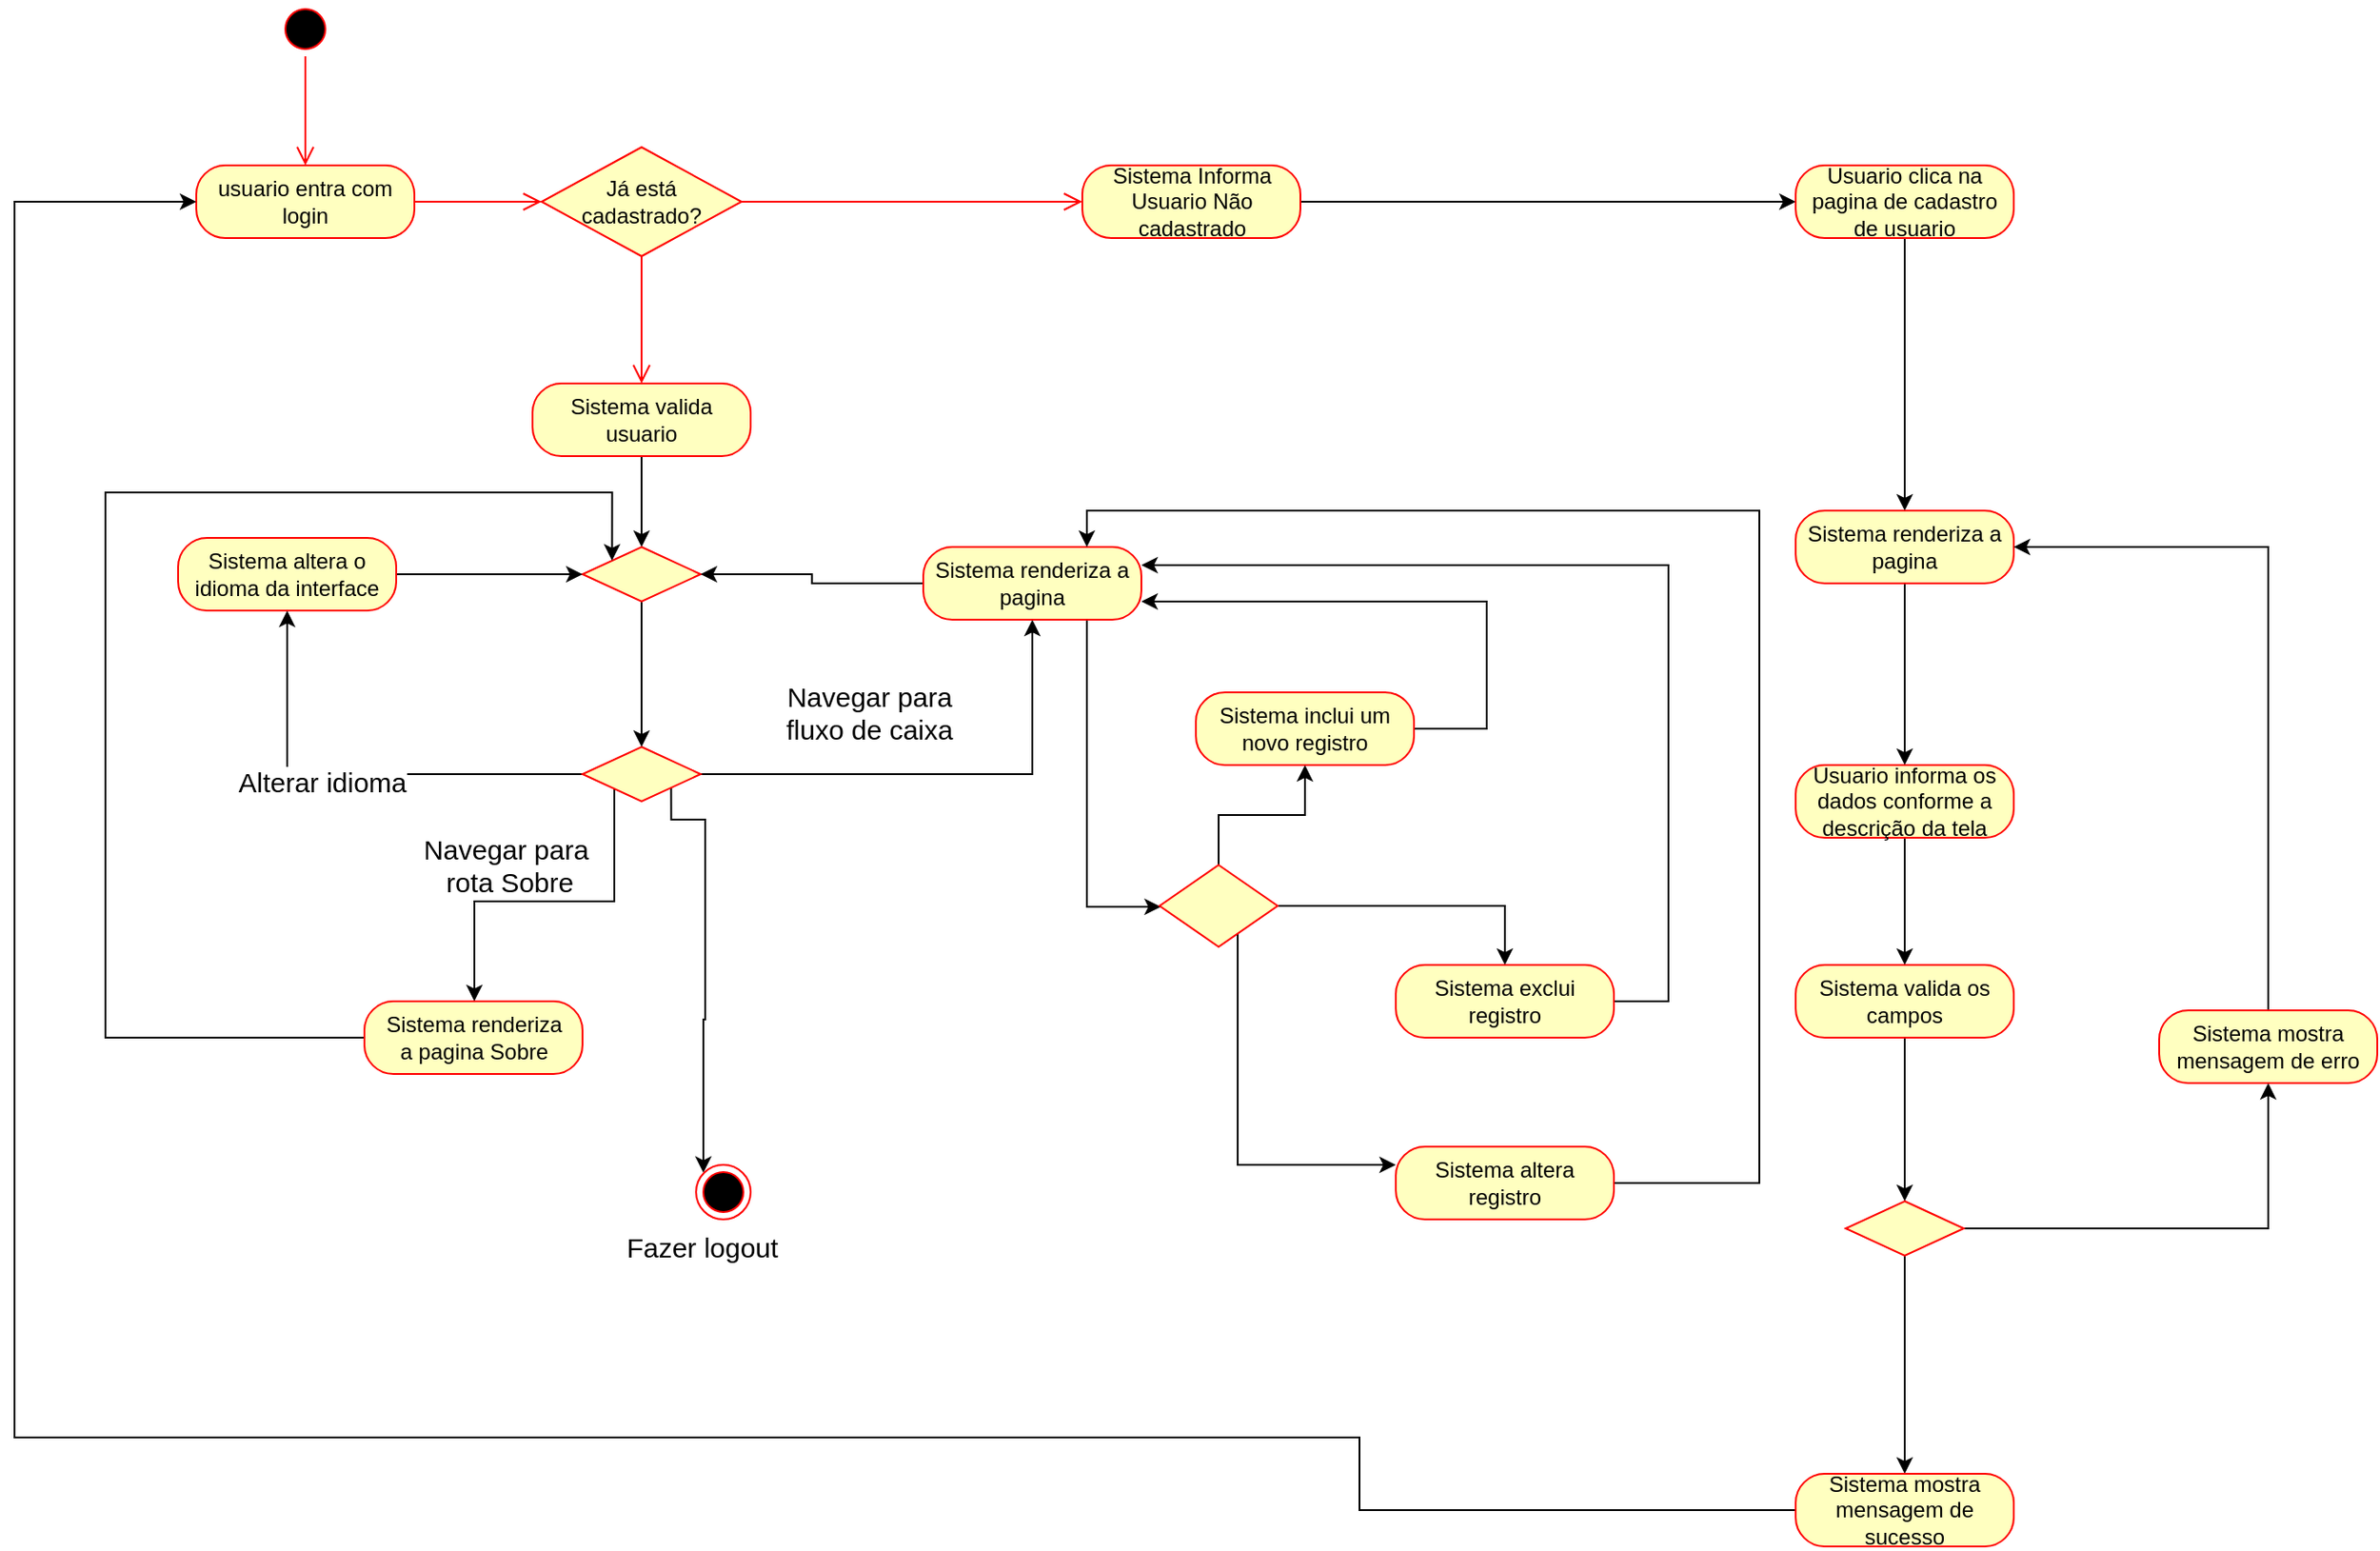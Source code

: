 <mxfile version="13.1.9" type="device"><diagram id="zLOjR-EaI9ptOkvobquv" name="Page-1"><mxGraphModel dx="1760" dy="2475" grid="1" gridSize="10" guides="1" tooltips="1" connect="1" arrows="1" fold="1" page="1" pageScale="1" pageWidth="827" pageHeight="1169" math="0" shadow="0"><root><mxCell id="0"/><mxCell id="1" parent="0"/><mxCell id="p4wX7MwOOOUu9stoHTjA-1" value="" style="ellipse;html=1;shape=startState;fillColor=#000000;strokeColor=#ff0000;" vertex="1" parent="1"><mxGeometry x="295" y="110" width="30" height="30" as="geometry"/></mxCell><mxCell id="p4wX7MwOOOUu9stoHTjA-2" value="" style="edgeStyle=orthogonalEdgeStyle;html=1;verticalAlign=bottom;endArrow=open;endSize=8;strokeColor=#ff0000;entryX=0.5;entryY=0;entryDx=0;entryDy=0;" edge="1" source="p4wX7MwOOOUu9stoHTjA-1" parent="1" target="p4wX7MwOOOUu9stoHTjA-3"><mxGeometry relative="1" as="geometry"><mxPoint x="395" y="320" as="targetPoint"/></mxGeometry></mxCell><mxCell id="p4wX7MwOOOUu9stoHTjA-3" value="usuario entra com login" style="rounded=1;whiteSpace=wrap;html=1;arcSize=40;fontColor=#000000;fillColor=#ffffc0;strokeColor=#ff0000;" vertex="1" parent="1"><mxGeometry x="250" y="200" width="120" height="40" as="geometry"/></mxCell><mxCell id="p4wX7MwOOOUu9stoHTjA-4" value="" style="edgeStyle=orthogonalEdgeStyle;html=1;verticalAlign=bottom;endArrow=open;endSize=8;strokeColor=#ff0000;" edge="1" source="p4wX7MwOOOUu9stoHTjA-3" parent="1" target="p4wX7MwOOOUu9stoHTjA-5"><mxGeometry relative="1" as="geometry"><mxPoint x="400" y="440" as="targetPoint"/></mxGeometry></mxCell><mxCell id="p4wX7MwOOOUu9stoHTjA-5" value="Já está cadastrado?" style="rhombus;whiteSpace=wrap;html=1;fillColor=#ffffc0;strokeColor=#ff0000;" vertex="1" parent="1"><mxGeometry x="440" y="190" width="110" height="60" as="geometry"/></mxCell><mxCell id="p4wX7MwOOOUu9stoHTjA-6" value="" style="edgeStyle=orthogonalEdgeStyle;html=1;align=left;verticalAlign=bottom;endArrow=open;endSize=8;strokeColor=#ff0000;entryX=0;entryY=0.5;entryDx=0;entryDy=0;" edge="1" source="p4wX7MwOOOUu9stoHTjA-5" parent="1" target="p4wX7MwOOOUu9stoHTjA-40"><mxGeometry x="-1" relative="1" as="geometry"><mxPoint x="620" y="230" as="targetPoint"/></mxGeometry></mxCell><mxCell id="p4wX7MwOOOUu9stoHTjA-7" value="" style="edgeStyle=orthogonalEdgeStyle;html=1;align=left;verticalAlign=top;endArrow=open;endSize=8;strokeColor=#ff0000;entryX=0.5;entryY=0;entryDx=0;entryDy=0;" edge="1" source="p4wX7MwOOOUu9stoHTjA-5" parent="1" target="p4wX7MwOOOUu9stoHTjA-8"><mxGeometry x="-1" relative="1" as="geometry"><mxPoint x="480" y="310" as="targetPoint"/></mxGeometry></mxCell><mxCell id="p4wX7MwOOOUu9stoHTjA-33" style="edgeStyle=orthogonalEdgeStyle;rounded=0;orthogonalLoop=1;jettySize=auto;html=1;" edge="1" parent="1" source="p4wX7MwOOOUu9stoHTjA-8" target="p4wX7MwOOOUu9stoHTjA-26"><mxGeometry relative="1" as="geometry"/></mxCell><mxCell id="p4wX7MwOOOUu9stoHTjA-8" value="Sistema valida usuario" style="rounded=1;whiteSpace=wrap;html=1;arcSize=40;fontColor=#000000;fillColor=#ffffc0;strokeColor=#ff0000;" vertex="1" parent="1"><mxGeometry x="435" y="320" width="120" height="40" as="geometry"/></mxCell><mxCell id="p4wX7MwOOOUu9stoHTjA-15" value="&lt;font style=&quot;font-size: 15px&quot;&gt;Navegar para &lt;br&gt;fluxo de caixa&lt;/font&gt;" style="edgeStyle=orthogonalEdgeStyle;rounded=0;orthogonalLoop=1;jettySize=auto;html=1;" edge="1" parent="1" source="p4wX7MwOOOUu9stoHTjA-11" target="p4wX7MwOOOUu9stoHTjA-16"><mxGeometry x="0.626" y="90" relative="1" as="geometry"><mxPoint x="607.5" y="435" as="targetPoint"/><mxPoint y="1" as="offset"/></mxGeometry></mxCell><mxCell id="p4wX7MwOOOUu9stoHTjA-19" value="" style="edgeStyle=orthogonalEdgeStyle;rounded=0;orthogonalLoop=1;jettySize=auto;html=1;" edge="1" parent="1" source="p4wX7MwOOOUu9stoHTjA-11" target="p4wX7MwOOOUu9stoHTjA-17"><mxGeometry relative="1" as="geometry"><mxPoint x="495" y="530" as="targetPoint"/><Array as="points"><mxPoint x="480" y="605"/><mxPoint x="403" y="605"/></Array></mxGeometry></mxCell><mxCell id="p4wX7MwOOOUu9stoHTjA-20" value="&lt;font style=&quot;font-size: 15px&quot;&gt;Navegar para&lt;br&gt;&amp;nbsp;rota Sobre&lt;/font&gt;" style="edgeLabel;html=1;align=center;verticalAlign=middle;resizable=0;points=[];" vertex="1" connectable="0" parent="p4wX7MwOOOUu9stoHTjA-19"><mxGeometry x="-0.2" y="-1" relative="1" as="geometry"><mxPoint x="-45" y="-19" as="offset"/></mxGeometry></mxCell><mxCell id="p4wX7MwOOOUu9stoHTjA-22" value="" style="edgeStyle=orthogonalEdgeStyle;rounded=0;orthogonalLoop=1;jettySize=auto;html=1;" edge="1" parent="1" source="p4wX7MwOOOUu9stoHTjA-11" target="p4wX7MwOOOUu9stoHTjA-23"><mxGeometry relative="1" as="geometry"><mxPoint x="382.5" y="435" as="targetPoint"/></mxGeometry></mxCell><mxCell id="p4wX7MwOOOUu9stoHTjA-24" value="&lt;font style=&quot;font-size: 15px&quot;&gt;Alterar idioma&lt;/font&gt;" style="edgeLabel;html=1;align=center;verticalAlign=middle;resizable=0;points=[];" vertex="1" connectable="0" parent="p4wX7MwOOOUu9stoHTjA-22"><mxGeometry x="0.141" y="4" relative="1" as="geometry"><mxPoint as="offset"/></mxGeometry></mxCell><mxCell id="p4wX7MwOOOUu9stoHTjA-36" style="edgeStyle=orthogonalEdgeStyle;rounded=0;orthogonalLoop=1;jettySize=auto;html=1;exitX=1;exitY=1;exitDx=0;exitDy=0;entryX=0;entryY=0;entryDx=0;entryDy=0;" edge="1" parent="1" source="p4wX7MwOOOUu9stoHTjA-11" target="p4wX7MwOOOUu9stoHTjA-38"><mxGeometry relative="1" as="geometry"><mxPoint x="600" y="650" as="targetPoint"/><Array as="points"><mxPoint x="511" y="560"/><mxPoint x="530" y="560"/><mxPoint x="530" y="670"/><mxPoint x="529" y="670"/><mxPoint x="529" y="754"/></Array></mxGeometry></mxCell><mxCell id="p4wX7MwOOOUu9stoHTjA-39" value="&lt;font style=&quot;font-size: 15px&quot;&gt;Fazer logout&lt;/font&gt;" style="edgeLabel;html=1;align=center;verticalAlign=middle;resizable=0;points=[];" vertex="1" connectable="0" parent="p4wX7MwOOOUu9stoHTjA-36"><mxGeometry x="-0.133" y="1" relative="1" as="geometry"><mxPoint x="-3.5" y="170.5" as="offset"/></mxGeometry></mxCell><mxCell id="p4wX7MwOOOUu9stoHTjA-11" value="" style="rhombus;whiteSpace=wrap;html=1;fillColor=#ffffc0;strokeColor=#ff0000;" vertex="1" parent="1"><mxGeometry x="462.5" y="520" width="65" height="30" as="geometry"/></mxCell><mxCell id="p4wX7MwOOOUu9stoHTjA-28" value="" style="edgeStyle=orthogonalEdgeStyle;rounded=0;orthogonalLoop=1;jettySize=auto;html=1;" edge="1" parent="1" source="p4wX7MwOOOUu9stoHTjA-26" target="p4wX7MwOOOUu9stoHTjA-11"><mxGeometry relative="1" as="geometry"/></mxCell><mxCell id="p4wX7MwOOOUu9stoHTjA-26" value="" style="rhombus;whiteSpace=wrap;html=1;fillColor=#ffffc0;strokeColor=#ff0000;" vertex="1" parent="1"><mxGeometry x="462.5" y="410" width="65" height="30" as="geometry"/></mxCell><mxCell id="p4wX7MwOOOUu9stoHTjA-78" style="edgeStyle=orthogonalEdgeStyle;rounded=0;orthogonalLoop=1;jettySize=auto;html=1;entryX=1;entryY=0.5;entryDx=0;entryDy=0;" edge="1" parent="1" source="p4wX7MwOOOUu9stoHTjA-16" target="p4wX7MwOOOUu9stoHTjA-26"><mxGeometry relative="1" as="geometry"/></mxCell><mxCell id="p4wX7MwOOOUu9stoHTjA-79" style="edgeStyle=orthogonalEdgeStyle;rounded=0;orthogonalLoop=1;jettySize=auto;html=1;" edge="1" parent="1" source="p4wX7MwOOOUu9stoHTjA-16" target="p4wX7MwOOOUu9stoHTjA-60"><mxGeometry relative="1" as="geometry"><Array as="points"><mxPoint x="740" y="608"/></Array></mxGeometry></mxCell><mxCell id="p4wX7MwOOOUu9stoHTjA-16" value="Sistema renderiza a pagina" style="rounded=1;whiteSpace=wrap;html=1;arcSize=40;fontColor=#000000;fillColor=#ffffc0;strokeColor=#ff0000;" vertex="1" parent="1"><mxGeometry x="650" y="410" width="120" height="40" as="geometry"/></mxCell><mxCell id="p4wX7MwOOOUu9stoHTjA-84" style="edgeStyle=orthogonalEdgeStyle;rounded=0;orthogonalLoop=1;jettySize=auto;html=1;entryX=0;entryY=0;entryDx=0;entryDy=0;" edge="1" parent="1" source="p4wX7MwOOOUu9stoHTjA-17" target="p4wX7MwOOOUu9stoHTjA-26"><mxGeometry relative="1" as="geometry"><Array as="points"><mxPoint x="200" y="680"/><mxPoint x="200" y="380"/><mxPoint x="479" y="380"/></Array></mxGeometry></mxCell><mxCell id="p4wX7MwOOOUu9stoHTjA-17" value="Sistema renderiza&lt;br&gt;a pagina Sobre" style="rounded=1;whiteSpace=wrap;html=1;arcSize=40;fontColor=#000000;fillColor=#ffffc0;strokeColor=#ff0000;" vertex="1" parent="1"><mxGeometry x="342.5" y="660" width="120" height="40" as="geometry"/></mxCell><mxCell id="p4wX7MwOOOUu9stoHTjA-34" style="edgeStyle=orthogonalEdgeStyle;rounded=0;orthogonalLoop=1;jettySize=auto;html=1;entryX=0;entryY=0.5;entryDx=0;entryDy=0;" edge="1" parent="1" source="p4wX7MwOOOUu9stoHTjA-23" target="p4wX7MwOOOUu9stoHTjA-26"><mxGeometry relative="1" as="geometry"/></mxCell><mxCell id="p4wX7MwOOOUu9stoHTjA-23" value="Sistema altera o idioma da interface" style="rounded=1;whiteSpace=wrap;html=1;arcSize=40;fontColor=#000000;fillColor=#ffffc0;strokeColor=#ff0000;" vertex="1" parent="1"><mxGeometry x="240" y="405" width="120" height="40" as="geometry"/></mxCell><mxCell id="p4wX7MwOOOUu9stoHTjA-38" value="" style="ellipse;html=1;shape=endState;fillColor=#000000;strokeColor=#ff0000;" vertex="1" parent="1"><mxGeometry x="525" y="750" width="30" height="30" as="geometry"/></mxCell><mxCell id="p4wX7MwOOOUu9stoHTjA-42" value="" style="edgeStyle=orthogonalEdgeStyle;rounded=0;orthogonalLoop=1;jettySize=auto;html=1;" edge="1" parent="1" source="p4wX7MwOOOUu9stoHTjA-40" target="p4wX7MwOOOUu9stoHTjA-41"><mxGeometry relative="1" as="geometry"/></mxCell><mxCell id="p4wX7MwOOOUu9stoHTjA-40" value="Sistema Informa Usuario Não cadastrado" style="rounded=1;whiteSpace=wrap;html=1;arcSize=40;fontColor=#000000;fillColor=#ffffc0;strokeColor=#ff0000;" vertex="1" parent="1"><mxGeometry x="737.5" y="200" width="120" height="40" as="geometry"/></mxCell><mxCell id="p4wX7MwOOOUu9stoHTjA-44" value="" style="edgeStyle=orthogonalEdgeStyle;rounded=0;orthogonalLoop=1;jettySize=auto;html=1;" edge="1" parent="1" source="p4wX7MwOOOUu9stoHTjA-41" target="p4wX7MwOOOUu9stoHTjA-43"><mxGeometry relative="1" as="geometry"/></mxCell><mxCell id="p4wX7MwOOOUu9stoHTjA-41" value="Usuario clica na pagina de cadastro de usuario" style="rounded=1;whiteSpace=wrap;html=1;arcSize=40;fontColor=#000000;fillColor=#ffffc0;strokeColor=#ff0000;" vertex="1" parent="1"><mxGeometry x="1130" y="200" width="120" height="40" as="geometry"/></mxCell><mxCell id="p4wX7MwOOOUu9stoHTjA-46" value="" style="edgeStyle=orthogonalEdgeStyle;rounded=0;orthogonalLoop=1;jettySize=auto;html=1;" edge="1" parent="1" source="p4wX7MwOOOUu9stoHTjA-43" target="p4wX7MwOOOUu9stoHTjA-45"><mxGeometry relative="1" as="geometry"/></mxCell><mxCell id="p4wX7MwOOOUu9stoHTjA-43" value="Sistema renderiza a pagina" style="rounded=1;whiteSpace=wrap;html=1;arcSize=40;fontColor=#000000;fillColor=#ffffc0;strokeColor=#ff0000;" vertex="1" parent="1"><mxGeometry x="1130" y="390" width="120" height="40" as="geometry"/></mxCell><mxCell id="p4wX7MwOOOUu9stoHTjA-48" value="" style="edgeStyle=orthogonalEdgeStyle;rounded=0;orthogonalLoop=1;jettySize=auto;html=1;" edge="1" parent="1" source="p4wX7MwOOOUu9stoHTjA-45" target="p4wX7MwOOOUu9stoHTjA-47"><mxGeometry relative="1" as="geometry"/></mxCell><mxCell id="p4wX7MwOOOUu9stoHTjA-45" value="Usuario informa os dados conforme a descrição da tela" style="rounded=1;whiteSpace=wrap;html=1;arcSize=40;fontColor=#000000;fillColor=#ffffc0;strokeColor=#ff0000;" vertex="1" parent="1"><mxGeometry x="1130" y="530" width="120" height="40" as="geometry"/></mxCell><mxCell id="p4wX7MwOOOUu9stoHTjA-50" value="" style="edgeStyle=orthogonalEdgeStyle;rounded=0;orthogonalLoop=1;jettySize=auto;html=1;" edge="1" parent="1" source="p4wX7MwOOOUu9stoHTjA-47" target="p4wX7MwOOOUu9stoHTjA-49"><mxGeometry relative="1" as="geometry"/></mxCell><mxCell id="p4wX7MwOOOUu9stoHTjA-47" value="Sistema valida os campos" style="rounded=1;whiteSpace=wrap;html=1;arcSize=40;fontColor=#000000;fillColor=#ffffc0;strokeColor=#ff0000;" vertex="1" parent="1"><mxGeometry x="1130" y="640" width="120" height="40" as="geometry"/></mxCell><mxCell id="p4wX7MwOOOUu9stoHTjA-52" value="" style="edgeStyle=orthogonalEdgeStyle;rounded=0;orthogonalLoop=1;jettySize=auto;html=1;" edge="1" parent="1" source="p4wX7MwOOOUu9stoHTjA-49" target="p4wX7MwOOOUu9stoHTjA-51"><mxGeometry relative="1" as="geometry"/></mxCell><mxCell id="p4wX7MwOOOUu9stoHTjA-56" style="edgeStyle=orthogonalEdgeStyle;rounded=0;orthogonalLoop=1;jettySize=auto;html=1;" edge="1" parent="1" source="p4wX7MwOOOUu9stoHTjA-49" target="p4wX7MwOOOUu9stoHTjA-55"><mxGeometry relative="1" as="geometry"/></mxCell><mxCell id="p4wX7MwOOOUu9stoHTjA-49" value="" style="rhombus;whiteSpace=wrap;html=1;fillColor=#ffffc0;strokeColor=#ff0000;" vertex="1" parent="1"><mxGeometry x="1157.5" y="770" width="65" height="30" as="geometry"/></mxCell><mxCell id="p4wX7MwOOOUu9stoHTjA-54" style="edgeStyle=orthogonalEdgeStyle;rounded=0;orthogonalLoop=1;jettySize=auto;html=1;entryX=1;entryY=0.5;entryDx=0;entryDy=0;" edge="1" parent="1" source="p4wX7MwOOOUu9stoHTjA-51" target="p4wX7MwOOOUu9stoHTjA-43"><mxGeometry relative="1" as="geometry"><mxPoint x="1090" y="330" as="targetPoint"/><Array as="points"><mxPoint x="1390" y="410"/></Array></mxGeometry></mxCell><mxCell id="p4wX7MwOOOUu9stoHTjA-51" value="Sistema mostra mensagem de erro" style="rounded=1;whiteSpace=wrap;html=1;arcSize=40;fontColor=#000000;fillColor=#ffffc0;strokeColor=#ff0000;" vertex="1" parent="1"><mxGeometry x="1330" y="665" width="120" height="40" as="geometry"/></mxCell><mxCell id="p4wX7MwOOOUu9stoHTjA-57" style="edgeStyle=orthogonalEdgeStyle;rounded=0;orthogonalLoop=1;jettySize=auto;html=1;" edge="1" parent="1" source="p4wX7MwOOOUu9stoHTjA-55" target="p4wX7MwOOOUu9stoHTjA-3"><mxGeometry relative="1" as="geometry"><Array as="points"><mxPoint x="890" y="900"/><mxPoint x="150" y="900"/><mxPoint x="150" y="220"/></Array></mxGeometry></mxCell><mxCell id="p4wX7MwOOOUu9stoHTjA-55" value="Sistema mostra mensagem de sucesso" style="rounded=1;whiteSpace=wrap;html=1;arcSize=40;fontColor=#000000;fillColor=#ffffc0;strokeColor=#ff0000;" vertex="1" parent="1"><mxGeometry x="1130" y="920" width="120" height="40" as="geometry"/></mxCell><mxCell id="p4wX7MwOOOUu9stoHTjA-65" style="edgeStyle=orthogonalEdgeStyle;rounded=0;orthogonalLoop=1;jettySize=auto;html=1;" edge="1" parent="1" source="p4wX7MwOOOUu9stoHTjA-60" target="p4wX7MwOOOUu9stoHTjA-64"><mxGeometry relative="1" as="geometry"/></mxCell><mxCell id="p4wX7MwOOOUu9stoHTjA-67" style="edgeStyle=orthogonalEdgeStyle;rounded=0;orthogonalLoop=1;jettySize=auto;html=1;" edge="1" parent="1" source="p4wX7MwOOOUu9stoHTjA-60" target="p4wX7MwOOOUu9stoHTjA-66"><mxGeometry relative="1" as="geometry"><Array as="points"><mxPoint x="823" y="750"/></Array></mxGeometry></mxCell><mxCell id="p4wX7MwOOOUu9stoHTjA-80" style="edgeStyle=orthogonalEdgeStyle;rounded=0;orthogonalLoop=1;jettySize=auto;html=1;entryX=0.5;entryY=1;entryDx=0;entryDy=0;" edge="1" parent="1" source="p4wX7MwOOOUu9stoHTjA-60" target="p4wX7MwOOOUu9stoHTjA-63"><mxGeometry relative="1" as="geometry"/></mxCell><mxCell id="p4wX7MwOOOUu9stoHTjA-60" value="" style="rhombus;whiteSpace=wrap;html=1;fillColor=#ffffc0;strokeColor=#ff0000;" vertex="1" parent="1"><mxGeometry x="780" y="585" width="65" height="45" as="geometry"/></mxCell><mxCell id="p4wX7MwOOOUu9stoHTjA-83" style="edgeStyle=orthogonalEdgeStyle;rounded=0;orthogonalLoop=1;jettySize=auto;html=1;entryX=1;entryY=0.75;entryDx=0;entryDy=0;" edge="1" parent="1" source="p4wX7MwOOOUu9stoHTjA-63" target="p4wX7MwOOOUu9stoHTjA-16"><mxGeometry relative="1" as="geometry"><Array as="points"><mxPoint x="960" y="510"/><mxPoint x="960" y="440"/></Array></mxGeometry></mxCell><mxCell id="p4wX7MwOOOUu9stoHTjA-63" value="Sistema inclui um novo registro" style="rounded=1;whiteSpace=wrap;html=1;arcSize=40;fontColor=#000000;fillColor=#ffffc0;strokeColor=#ff0000;" vertex="1" parent="1"><mxGeometry x="800" y="490" width="120" height="40" as="geometry"/></mxCell><mxCell id="p4wX7MwOOOUu9stoHTjA-81" style="edgeStyle=orthogonalEdgeStyle;rounded=0;orthogonalLoop=1;jettySize=auto;html=1;entryX=1;entryY=0.25;entryDx=0;entryDy=0;" edge="1" parent="1" source="p4wX7MwOOOUu9stoHTjA-64" target="p4wX7MwOOOUu9stoHTjA-16"><mxGeometry relative="1" as="geometry"><Array as="points"><mxPoint x="1060" y="660"/><mxPoint x="1060" y="420"/></Array></mxGeometry></mxCell><mxCell id="p4wX7MwOOOUu9stoHTjA-64" value="Sistema exclui registro" style="rounded=1;whiteSpace=wrap;html=1;arcSize=40;fontColor=#000000;fillColor=#ffffc0;strokeColor=#ff0000;" vertex="1" parent="1"><mxGeometry x="910" y="640" width="120" height="40" as="geometry"/></mxCell><mxCell id="p4wX7MwOOOUu9stoHTjA-82" style="edgeStyle=orthogonalEdgeStyle;rounded=0;orthogonalLoop=1;jettySize=auto;html=1;entryX=0.75;entryY=0;entryDx=0;entryDy=0;" edge="1" parent="1" source="p4wX7MwOOOUu9stoHTjA-66" target="p4wX7MwOOOUu9stoHTjA-16"><mxGeometry relative="1" as="geometry"><Array as="points"><mxPoint x="1110" y="760"/><mxPoint x="1110" y="390"/><mxPoint x="740" y="390"/></Array></mxGeometry></mxCell><mxCell id="p4wX7MwOOOUu9stoHTjA-66" value="Sistema altera registro" style="rounded=1;whiteSpace=wrap;html=1;arcSize=40;fontColor=#000000;fillColor=#ffffc0;strokeColor=#ff0000;" vertex="1" parent="1"><mxGeometry x="910" y="740" width="120" height="40" as="geometry"/></mxCell></root></mxGraphModel></diagram></mxfile>